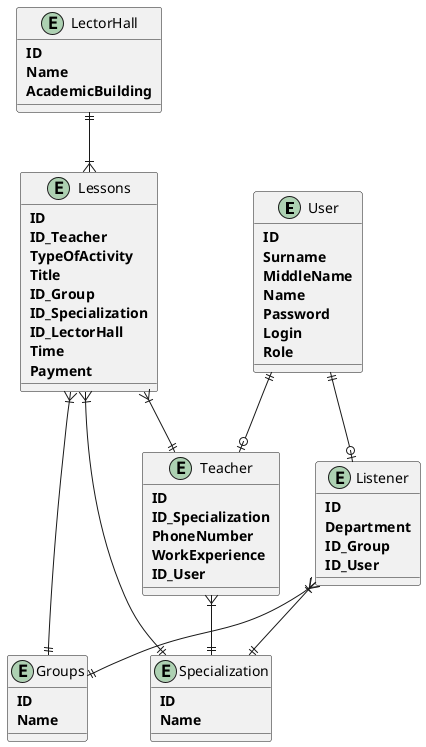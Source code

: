 @startuml ER_Diagram.wsd

entity User{
    ** ID **
    ** Surname **
    ** MiddleName **
    ** Name **
    ** Password **
    ** Login **
    ** Role **
}

entity Specialization{
    ** ID **
    ** Name **
}

entity Groups{
    ** ID **
    ** Name **
}

entity Teacher{
    ** ID **
    ** ID_Specialization **
    ** PhoneNumber **
    ** WorkExperience **
    ** ID_User **
}

entity Listener{
    ** ID **
    ** Department **
    ** ID_Group **
    ** ID_User **
}

entity LectorHall{
    ** ID **
    ** Name **
    ** AcademicBuilding **
}

entity Lessons{
    ** ID **
    ** ID_Teacher **
    ** TypeOfActivity **
    ** Title **
    ** ID_Group **
    ** ID_Specialization **
    ** ID_LectorHall **
    ** Time **
    ** Payment **
}

LectorHall ||--|{ Lessons
User ||--o| Teacher
User ||--o| Listener
Listener }|--|| Groups
Lessons }|--|| Groups
Lessons }|--|| Teacher
Teacher }|--|| Specialization
Listener }|--|| Specialization
Lessons }|--|| Specialization
@endstartuml
